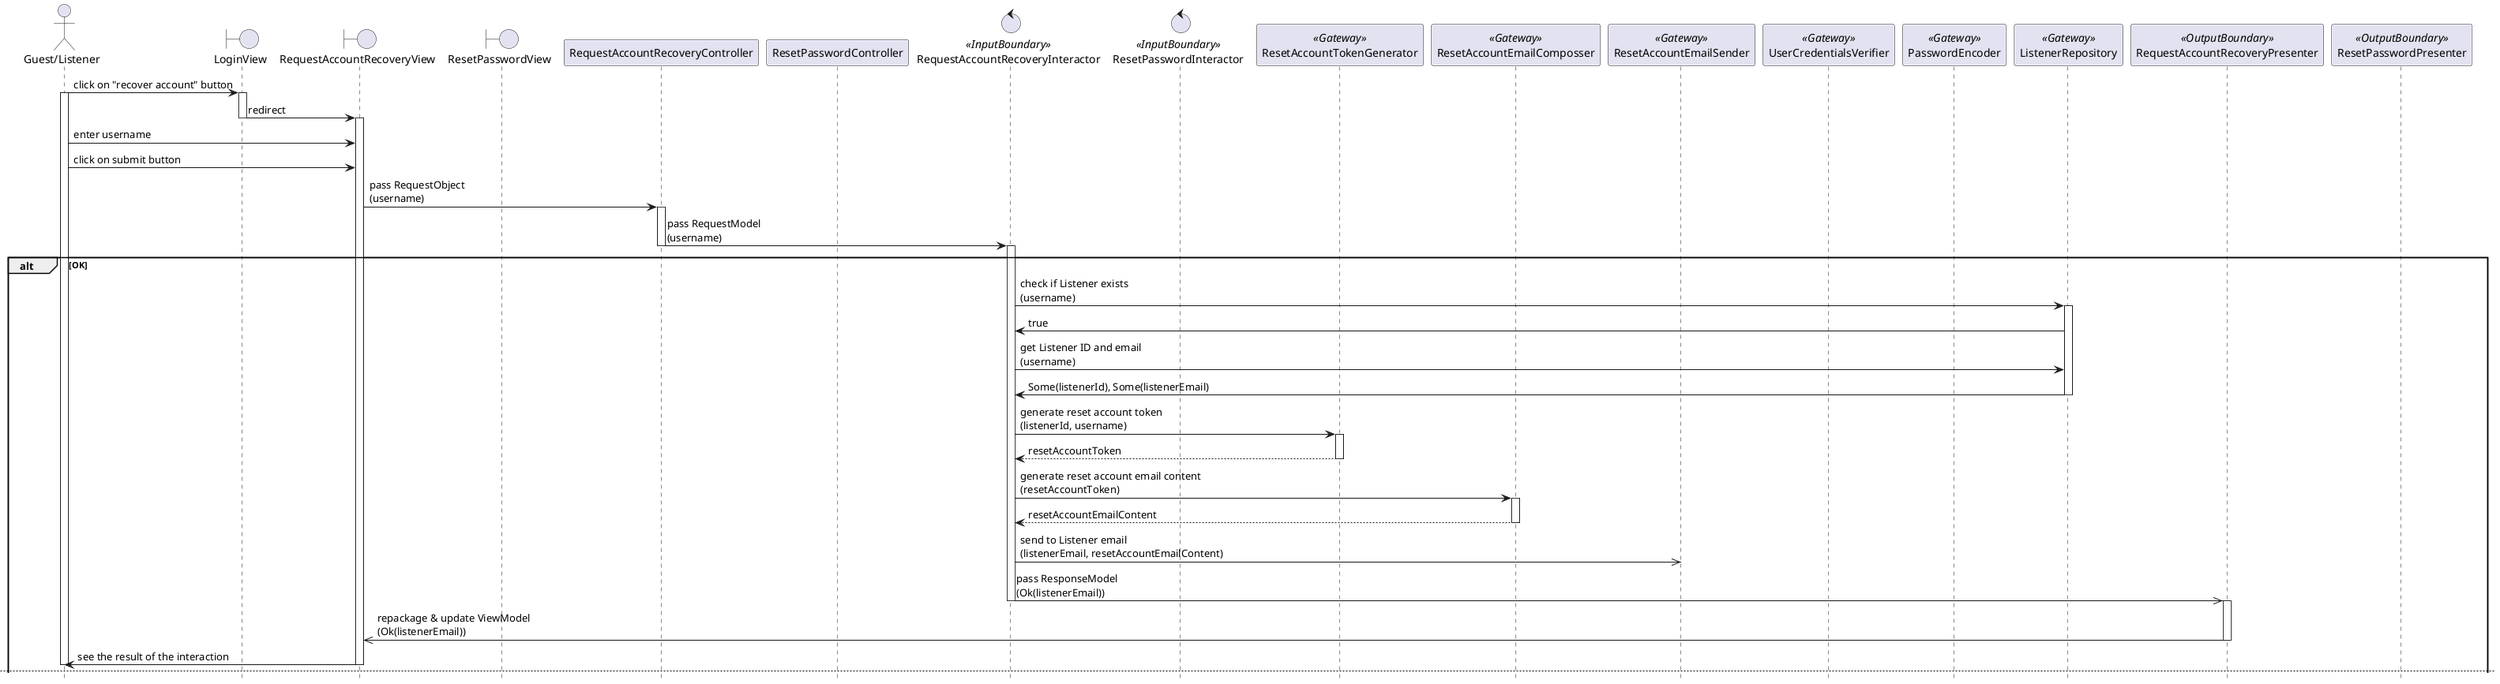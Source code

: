 @startuml

hide footbox
skinparam BackgroundColor transparent

actor "Guest/Listener"
boundary LoginView
boundary RequestAccountRecoveryView
boundary ResetPasswordView
participant RequestAccountRecoveryController
participant ResetPasswordController
control RequestAccountRecoveryInteractor <<InputBoundary>>
control ResetPasswordInteractor <<InputBoundary>>
participant ListenerRepository <<Gateway>>
participant ResetAccountTokenGenerator <<Gateway>>
participant ResetAccountEmailComposser <<Gateway>>
participant ResetAccountEmailSender <<Gateway>>
participant UserCredentialsVerifier <<Gateway>>
participant PasswordEncoder <<Gateway>>
participant ListenerRepository <<Gateway>>
participant RequestAccountRecoveryPresenter <<OutputBoundary>>
participant ResetPasswordPresenter <<OutputBoundary>>

"Guest/Listener" -> LoginView: click on "recover account" button
activate "Guest/Listener"
activate LoginView

LoginView -> RequestAccountRecoveryView: redirect
deactivate LoginView
activate RequestAccountRecoveryView

"Guest/Listener" -> RequestAccountRecoveryView: enter username
"Guest/Listener" -> RequestAccountRecoveryView: click on submit button

RequestAccountRecoveryView -> RequestAccountRecoveryController: pass RequestObject\n(username)
activate RequestAccountRecoveryController

RequestAccountRecoveryController -> RequestAccountRecoveryInteractor: pass RequestModel\n(username)
deactivate RequestAccountRecoveryController
activate RequestAccountRecoveryInteractor
    
alt OK
    RequestAccountRecoveryInteractor -> ListenerRepository: check if Listener exists\n(username)
    activate ListenerRepository
    RequestAccountRecoveryInteractor <- ListenerRepository: true
    RequestAccountRecoveryInteractor -> ListenerRepository: get Listener ID and email\n(username)
    RequestAccountRecoveryInteractor <- ListenerRepository: Some(listenerId), Some(listenerEmail)
    deactivate ListenerRepository

    RequestAccountRecoveryInteractor -> ResetAccountTokenGenerator: generate reset account token\n(listenerId, username)
    activate ResetAccountTokenGenerator
    return resetAccountToken
    deactivate ResetAccountTokenGenerator

    RequestAccountRecoveryInteractor -> ResetAccountEmailComposser: generate reset account email content\n(resetAccountToken)
    activate ResetAccountEmailComposser
    return resetAccountEmailContent
    deactivate ResetAccountEmailComposser

    RequestAccountRecoveryInteractor ->> ResetAccountEmailSender: send to Listener email\n(listenerEmail, resetAccountEmailContent)
    
    RequestAccountRecoveryInteractor ->> RequestAccountRecoveryPresenter: pass ResponseModel\n(Ok(listenerEmail))
    deactivate RequestAccountRecoveryInteractor
    activate RequestAccountRecoveryPresenter

    RequestAccountRecoveryPresenter ->> RequestAccountRecoveryView: repackage & update ViewModel\n(Ok(listenerEmail))
    deactivate RequestAccountRecoveryPresenter

    RequestAccountRecoveryView -> "Guest/Listener": see the result of the interaction
    deactivate RequestAccountRecoveryView
    deactivate "Guest/Listener"

    newpage

    "Guest/Listener" -> ResetPasswordView: redirected from sent email
    activate "Guest/Listener"
    activate ResetPasswordView

    "Guest/Listener" -> ResetPasswordView: enter new password
    "Guest/Listener" -> ResetPasswordView: click on submit button

    ResetPasswordView -> ResetPasswordController: pass RequestObject\n(resetAccountToken, password)
    activate ResetPasswordController

    ResetPasswordController ->> ResetPasswordInteractor: repackage & pass RequestModel\n(resetAccountToken, password)
    deactivate ResetPasswordController
    activate ResetPasswordInteractor

    alt OK
        ResetPasswordInteractor -> UserCredentialsVerifier: check if password is in correct format\n(password)
        activate UserCredentialsVerifier
        return true
        deactivate UserCredentialsVerifier

        ResetPasswordInteractor -> PasswordEncoder: encode password\n(password)
        activate PasswordEncoder
        return encodedPassword
        deactivate PasswordEncoder

        ResetPasswordInteractor ->> ListenerRepository: update Listener's new password\n(encodedPassword)

        ResetPasswordInteractor ->> ResetPasswordPresenter: pass ResponseModel\n(Ok())
        deactivate ResetPasswordInteractor
        activate ResetPasswordPresenter

        ResetPasswordPresenter ->> ResetPasswordView: repackage & update ViewModel\n(Ok())
        deactivate ResetPasswordPresenter

        ResetPasswordView -> LoginView: redirect
        deactivate ResetPasswordView
        activate LoginView

        LoginView -> "Guest/Listener": see the result of the interaction
        deactivate LoginView
        deactivate "Guest/Listener"

    else Error: Password is in incorrect format
        ResetPasswordInteractor -> UserCredentialsVerifier: check if password is in correct format\n(password)
        activate ResetPasswordInteractor
        activate "Guest/Listener"
        activate ResetPasswordView
        activate UserCredentialsVerifier
        return false
        deactivate UserCredentialsVerifier

        ResetPasswordInteractor ->> ResetPasswordPresenter: pass ResponseModel\n(Err(PasswordMalformed))
        deactivate ResetPasswordInteractor
        activate ResetPasswordPresenter

        ResetPasswordPresenter ->> ResetPasswordView: repackage & update ViewModel\n(Err(PasswordMalformed))
        deactivate ResetPasswordPresenter

        ResetPasswordView -> "Guest/Listener": see the result of the interaction
        deactivate ResetPasswordView
        deactivate "Guest/Listener"
    end
    newpage

else Error: Listener with username not found
    RequestAccountRecoveryInteractor -> ListenerRepository: check if Listener exists\n(username)
    activate "Guest/Listener"
    activate RequestAccountRecoveryView
    activate RequestAccountRecoveryInteractor
    activate ListenerRepository
    RequestAccountRecoveryInteractor <- ListenerRepository: false

    RequestAccountRecoveryInteractor ->> RequestAccountRecoveryPresenter: pass ResponseModel\n(Err(ListenerNotFound))
    deactivate RequestAccountRecoveryInteractor
    activate RequestAccountRecoveryPresenter

    RequestAccountRecoveryPresenter ->> RequestAccountRecoveryView: repackage & update ViewModel\n(Err(ListenerNotFound))
    deactivate RequestAccountRecoveryPresenter

    RequestAccountRecoveryView -> "Guest/Listener": see the result of the interaction
    deactivate RequestAccountRecoveryView
    deactivate "Guest/Listener"
    
end

@enduml
